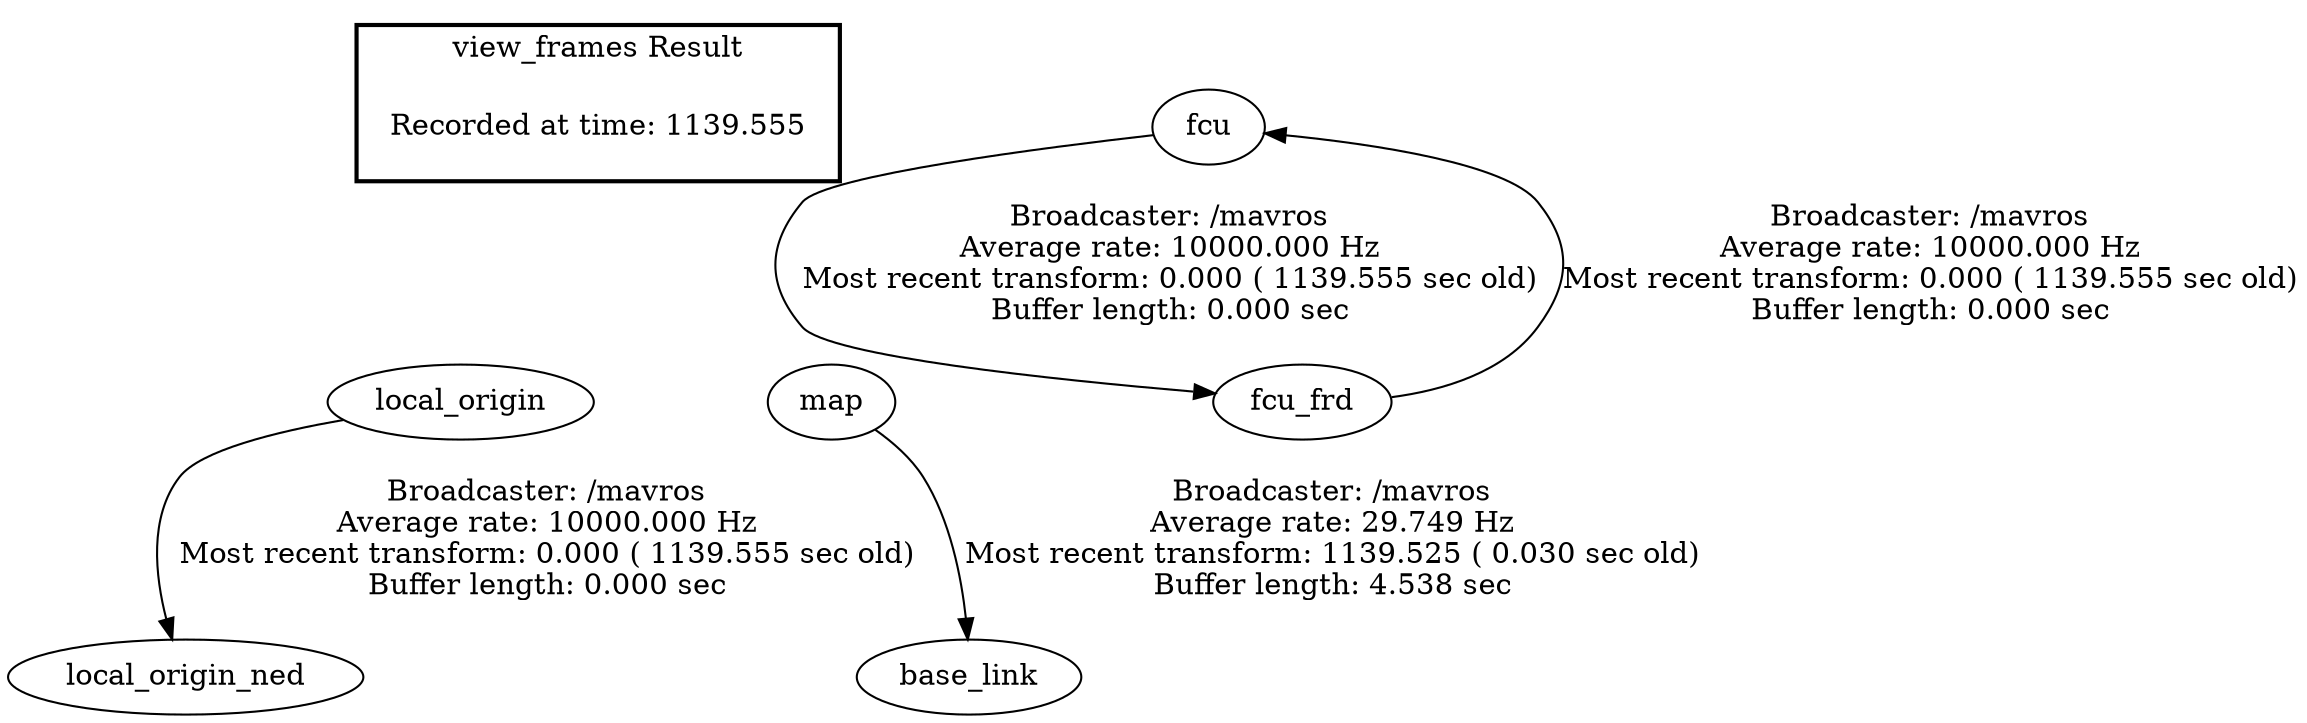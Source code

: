 digraph G {
"local_origin" -> "local_origin_ned"[label="Broadcaster: /mavros\nAverage rate: 10000.000 Hz\nMost recent transform: 0.000 ( 1139.555 sec old)\nBuffer length: 0.000 sec\n"];
"fcu" -> "fcu_frd"[label="Broadcaster: /mavros\nAverage rate: 10000.000 Hz\nMost recent transform: 0.000 ( 1139.555 sec old)\nBuffer length: 0.000 sec\n"];
"fcu_frd" -> "fcu"[label="Broadcaster: /mavros\nAverage rate: 10000.000 Hz\nMost recent transform: 0.000 ( 1139.555 sec old)\nBuffer length: 0.000 sec\n"];
"map" -> "base_link"[label="Broadcaster: /mavros\nAverage rate: 29.749 Hz\nMost recent transform: 1139.525 ( 0.030 sec old)\nBuffer length: 4.538 sec\n"];
edge [style=invis];
 subgraph cluster_legend { style=bold; color=black; label ="view_frames Result";
"Recorded at time: 1139.555"[ shape=plaintext ] ;
 }->"local_origin";
edge [style=invis];
 subgraph cluster_legend { style=bold; color=black; label ="view_frames Result";
"Recorded at time: 1139.555"[ shape=plaintext ] ;
 }->"map";
}